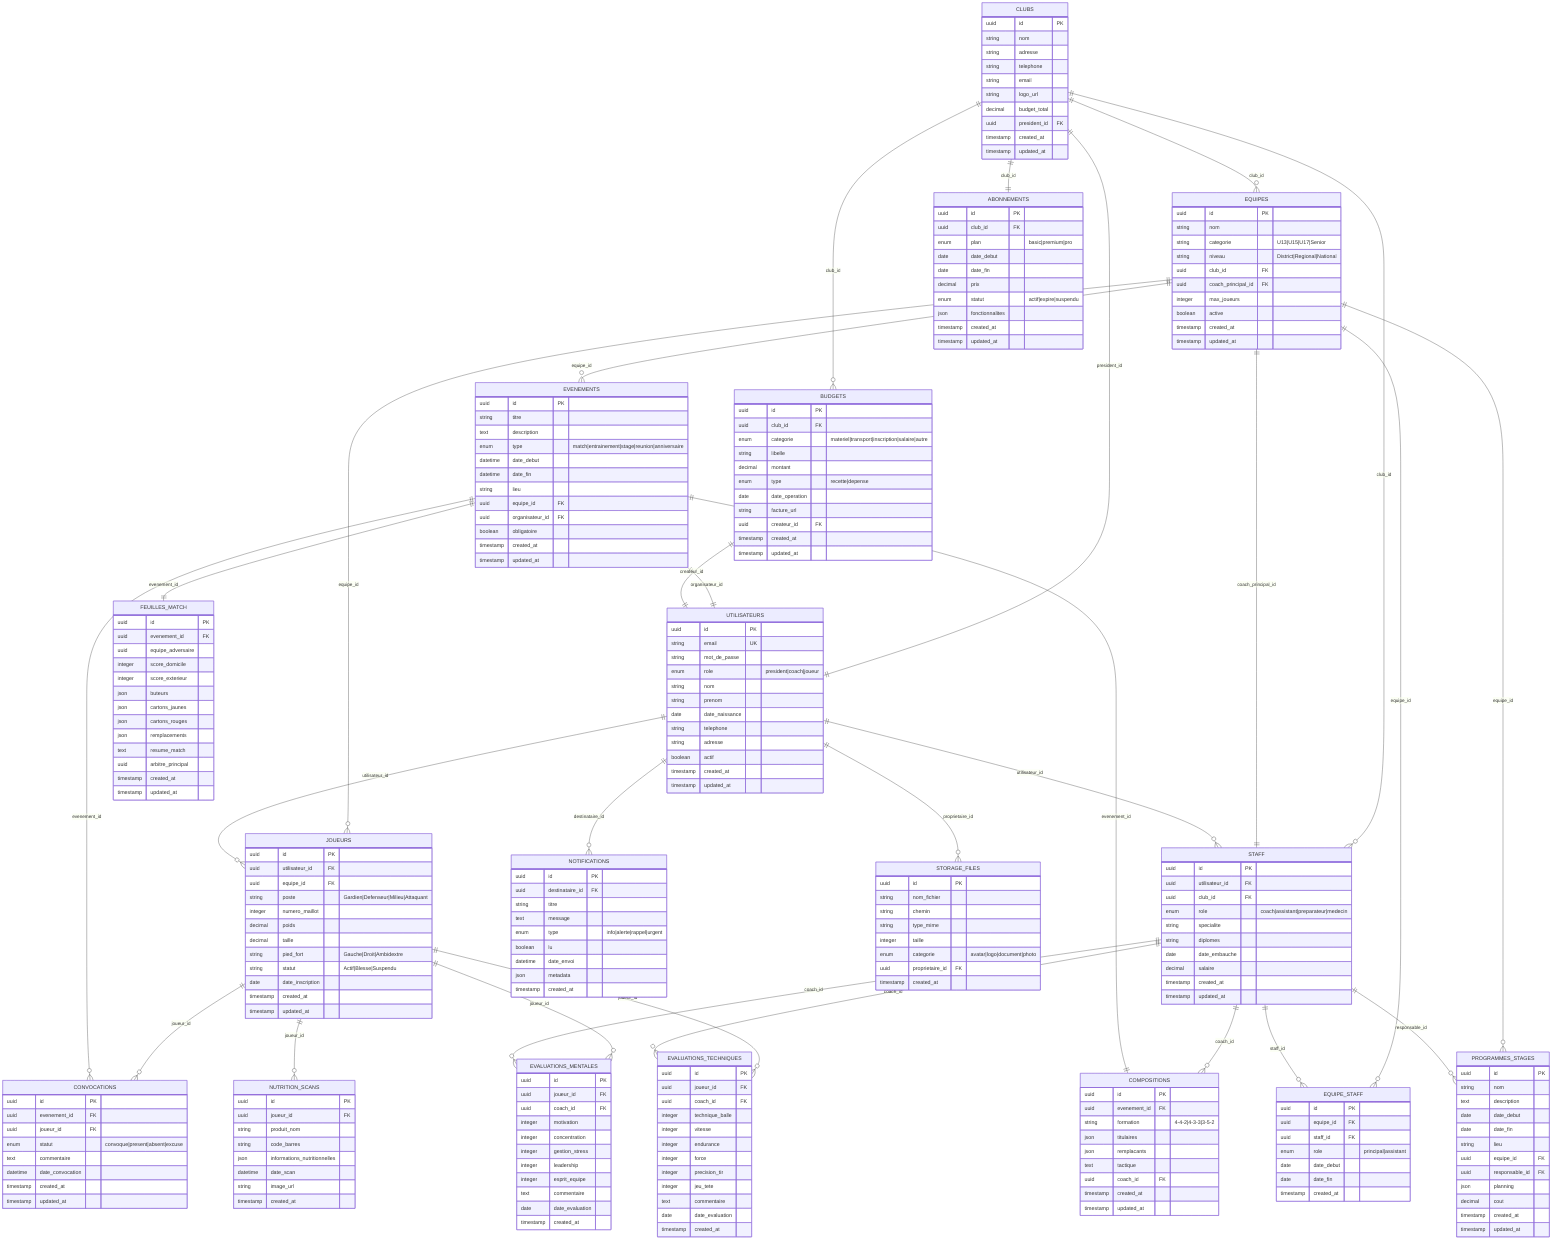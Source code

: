 erDiagram
    %% Entités principales
    UTILISATEURS {
        uuid id PK
        string email UK
        string mot_de_passe
        enum role "president|coach|joueur"
        string nom
        string prenom
        date date_naissance
        string telephone
        string adresse
        boolean actif
        timestamp created_at
        timestamp updated_at
    }

    CLUBS {
        uuid id PK
        string nom
        string adresse
        string telephone
        string email
        string logo_url
        decimal budget_total
        uuid president_id FK
        timestamp created_at
        timestamp updated_at
    }

    EQUIPES {
        uuid id PK
        string nom
        string categorie "U13|U15|U17|Senior"
        string niveau "District|Regional|National"
        uuid club_id FK
        uuid coach_principal_id FK
        integer max_joueurs
        boolean active
        timestamp created_at
        timestamp updated_at
    }

    JOUEURS {
        uuid id PK
        uuid utilisateur_id FK
        uuid equipe_id FK
        string poste "Gardien|Defenseur|Milieu|Attaquant"
        integer numero_maillot
        decimal poids
        decimal taille
        string pied_fort "Gauche|Droit|Ambidextre"
        string statut "Actif|Blesse|Suspendu"
        date date_inscription
        timestamp created_at
        timestamp updated_at
    }

    STAFF {
        uuid id PK
        uuid utilisateur_id FK
        uuid club_id FK
        enum role "coach|assistant|preparateur|medecin"
        string specialite
        string diplomes
        date date_embauche
        decimal salaire
        timestamp created_at
        timestamp updated_at
    }

    EQUIPE_STAFF {
        uuid id PK
        uuid equipe_id FK
        uuid staff_id FK
        enum role "principal|assistant"
        date date_debut
        date date_fin
        timestamp created_at
    }

    EVENEMENTS {
        uuid id PK
        string titre
        text description
        enum type "match|entrainement|stage|reunion|anniversaire"
        datetime date_debut
        datetime date_fin
        string lieu
        uuid equipe_id FK
        uuid organisateur_id FK
        boolean obligatoire
        timestamp created_at
        timestamp updated_at
    }

    CONVOCATIONS {
        uuid id PK
        uuid evenement_id FK
        uuid joueur_id FK
        enum statut "convoque|present|absent|excuse"
        text commentaire
        datetime date_convocation
        timestamp created_at
        timestamp updated_at
    }

    EVALUATIONS_MENTALES {
        uuid id PK
        uuid joueur_id FK
        uuid coach_id FK
        integer motivation
        integer concentration
        integer gestion_stress
        integer leadership
        integer esprit_equipe
        text commentaire
        date date_evaluation
        timestamp created_at
    }

    EVALUATIONS_TECHNIQUES {
        uuid id PK
        uuid joueur_id FK
        uuid coach_id FK
        integer technique_balle
        integer vitesse
        integer endurance
        integer force
        integer precision_tir
        integer jeu_tete
        text commentaire
        date date_evaluation
        timestamp created_at
    }

    COMPOSITIONS {
        uuid id PK
        uuid evenement_id FK
        string formation "4-4-2|4-3-3|3-5-2"
        json titulaires
        json remplacants
        text tactique
        uuid coach_id FK
        timestamp created_at
        timestamp updated_at
    }

    FEUILLES_MATCH {
        uuid id PK
        uuid evenement_id FK
        uuid equipe_adversaire
        integer score_domicile
        integer score_exterieur
        json buteurs
        json cartons_jaunes
        json cartons_rouges
        json remplacements
        text resume_match
        uuid arbitre_principal
        timestamp created_at
        timestamp updated_at
    }

    BUDGETS {
        uuid id PK
        uuid club_id FK
        enum categorie "materiel|transport|inscription|salaire|autre"
        string libelle
        decimal montant
        enum type "recette|depense"
        date date_operation
        string facture_url
        uuid createur_id FK
        timestamp created_at
        timestamp updated_at
    }

    ABONNEMENTS {
        uuid id PK
        uuid club_id FK
        enum plan "basic|premium|pro"
        date date_debut
        date date_fin
        decimal prix
        enum statut "actif|expire|suspendu"
        json fonctionnalites
        timestamp created_at
        timestamp updated_at
    }

    NOTIFICATIONS {
        uuid id PK
        uuid destinataire_id FK
        string titre
        text message
        enum type "info|alerte|rappel|urgent"
        boolean lu
        datetime date_envoi
        json metadata
        timestamp created_at
    }

    PROGRAMMES_STAGES {
        uuid id PK
        string nom
        text description
        date date_debut
        date date_fin
        string lieu
        uuid equipe_id FK
        uuid responsable_id FK
        json planning
        decimal cout
        timestamp created_at
        timestamp updated_at
    }

    NUTRITION_SCANS {
        uuid id PK
        uuid joueur_id FK
        string produit_nom
        string code_barres
        json informations_nutritionnelles
        datetime date_scan
        string image_url
        timestamp created_at
    }

    STORAGE_FILES {
        uuid id PK
        string nom_fichier
        string chemin
        string type_mime
        integer taille
        enum categorie "avatar|logo|document|photo"
        uuid proprietaire_id FK
        timestamp created_at
    }

    %% Relations
    CLUBS ||--|| UTILISATEURS : "president_id"
    CLUBS ||--o{ EQUIPES : "club_id"
    CLUBS ||--o{ STAFF : "club_id"
    CLUBS ||--o{ BUDGETS : "club_id"
    CLUBS ||--|| ABONNEMENTS : "club_id"

    EQUIPES ||--|| STAFF : "coach_principal_id"
    EQUIPES ||--o{ JOUEURS : "equipe_id"
    EQUIPES ||--o{ EVENEMENTS : "equipe_id"
    EQUIPES ||--o{ EQUIPE_STAFF : "equipe_id"
    EQUIPES ||--o{ PROGRAMMES_STAGES : "equipe_id"

    UTILISATEURS ||--o{ JOUEURS : "utilisateur_id"
    UTILISATEURS ||--o{ STAFF : "utilisateur_id"
    UTILISATEURS ||--o{ NOTIFICATIONS : "destinataire_id"
    UTILISATEURS ||--o{ STORAGE_FILES : "proprietaire_id"

    JOUEURS ||--o{ CONVOCATIONS : "joueur_id"
    JOUEURS ||--o{ EVALUATIONS_MENTALES : "joueur_id"
    JOUEURS ||--o{ EVALUATIONS_TECHNIQUES : "joueur_id"
    JOUEURS ||--o{ NUTRITION_SCANS : "joueur_id"

    STAFF ||--o{ EQUIPE_STAFF : "staff_id"
    STAFF ||--o{ EVALUATIONS_MENTALES : "coach_id"
    STAFF ||--o{ EVALUATIONS_TECHNIQUES : "coach_id"
    STAFF ||--o{ COMPOSITIONS : "coach_id"
    STAFF ||--o{ PROGRAMMES_STAGES : "responsable_id"

    EVENEMENTS ||--o{ CONVOCATIONS : "evenement_id"
    EVENEMENTS ||--|| COMPOSITIONS : "evenement_id"
    EVENEMENTS ||--|| FEUILLES_MATCH : "evenement_id"
    EVENEMENTS ||--|| UTILISATEURS : "organisateur_id"

    BUDGETS ||--|| UTILISATEURS : "createur_id"

    %% Contraintes d'integrité
    %% - Un club ne peut avoir qu'un seul président
    %% - Un joueur ne peut être dans qu'une seule équipe à la fois
    %% - Les numéros de maillot sont uniques par équipe
    %% - Les évaluations ne peuvent être faites que par le staff de l'équipe
    %% - Les convocations sont liées à des événements d'équipe

    %% Règles métier
    %% - Les joueurs U13 ne peuvent pas dépasser 13 ans
    %% - Maximum 25 joueurs par équipe senior
    %% - Les évaluations sont notées de 1 à 10
    %% - Les budgets doivent être équilibrés (recettes >= dépenses)
    %% - Les abonnements expirent automatiquement
    %% - Les notifications sont supprimées après 30 jours si lues